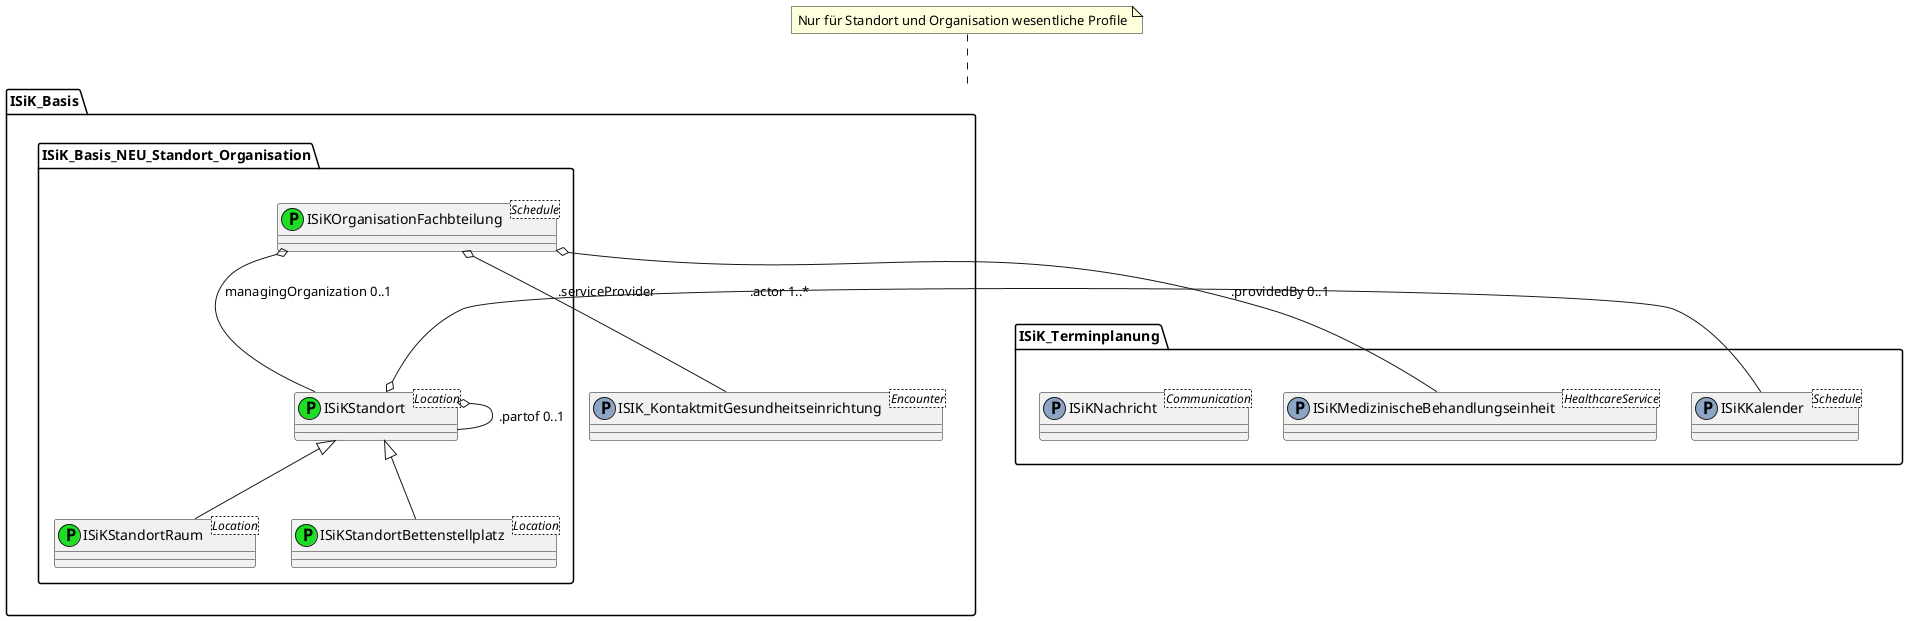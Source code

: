 @startuml standort_organisation

namespace ISiK_Basis {

    namespace ISiK_Basis_NEU_Standort_Organisation {

    class ISiKStandort <Location><<(P,#1dde23)>>
    ' https://build.fhir.org/location.html

    class ISiKStandortRaum <Location><<(P,#1dde23)>>

    class ISiKStandortBettenstellplatz <Location><<(P,#1dde23)>>

    class ISiKOrganisationFachbteilung <Schedule><<(P,#1dde23)>>

    ISiKStandort	<|-- ISiKStandortRaum
    ISiKStandort	<|-- ISiKStandortBettenstellplatz
    ISiKStandort o-- ISiKStandort : .partof 0..1

    ' https://build.fhir.org/organization.html
    class ISiKOrganisationFachbteilung <Schedule><<(P,#1dde23)>>
    ISiKOrganisationFachbteilung o-- ISiKStandort : managingOrganization 0..1

    }

    class ISIK_KontaktmitGesundheitseinrichtung <Encounter><<(P,#8DA5C4)>>
    
    ISiK_Basis.ISiK_Basis_NEU_Standort_Organisation.ISiKOrganisationFachbteilung o-- ISIK_KontaktmitGesundheitseinrichtung : .serviceProvider

}

note top of ISiK_Basis: Nur für Standort und Organisation wesentliche Profile


namespace ISiK_Terminplanung {
    class ISiKKalender <Schedule><<(P,#8DA5C4)>>
    class ISiKMedizinischeBehandlungseinheit <HealthcareService><<(P,#8DA5C4)>>
    class ISiKNachricht <Communication><<(P,#8DA5C4)>>
}

ISiK_Basis.ISiK_Basis_NEU_Standort_Organisation.ISiKStandort o-- ISiK_Terminplanung.ISiKKalender : .actor 1..*
ISiK_Basis.ISiK_Basis_NEU_Standort_Organisation.ISiKOrganisationFachbteilung o-- ISiK_Terminplanung.ISiKMedizinischeBehandlungseinheit : .providedBy 0..1



ISiK_Basis --up[hidden]->   ISiK_Terminplanung



/'
together ISiK_Terminplanung {

   class ISiKKalender <Schedule><<(P,#8DA5C4)>>{
   extension : **ScheduleName**
   |_ (All Slices)
      |_ <s> extension </s>
      |_ KalenderName : **Extension**
   active
   serviceType
   specialty
   |_ Fachrichtung : **IHEXDSauthorSpeciality**
   actor : Reference ( **Patient** | **Practitioner** | PractitionerRole | \n\t**RelatedPerson** | Device | HealthcareService | Location)
   |_ identifier
   |_ display
   |_ Akteur : Reference (**Practitioner** | HealthcareService)
      |_ reference
   }

   class ISiKMedizinischeBehandlungseinheit <HealthcareService><<(P,#8DA5C4)>>{
   active
   type
   specialty
   |_ Fachrichtung : **IHEXDSauthorSpeciality**
   name
   }

   class ISiKNachricht <Communication><<(P,#8DA5C4)>>{
   inResponseTo : Reference (Communication)
   status
   subject : Reference ( **Patient** )
   sent
   recipient : Reference ( Device | Organization | **Patient** | **Practitioner** | \n\tPractitionerRole | **RelatedPerson** | Group | CareTeam | HealthcareService)
   |_ identifier
   |_ display
   |_ ISiKRecipient : Reference ( **Practitioner** | HealthcareService)
      |_ reference
   sender : Reference ( Device | Organization | **Patient** | **Practitioner** | \n\tPractitionerRole | **RelatedPerson** | HealthcareService)
   |_ reference
   payload : BackboneElement
   |_ content[x]
      |_ contentString
      |_ contentAttachment
         |_ contentType
         |_ <s>data</s>
         |_ url
         |_ creation
   }

   class ISiKTermin <Appointment><<(P,#8DA5C4)>>{

   }

   class ISiKTerminblock <Slot><<(P,#8DA5C4)>>{

   }

   class ISiKTerminKontaktMitGesundheitseinrichtung <Encounter><<(P,#8DA5C4)>>{

   }
}

'/